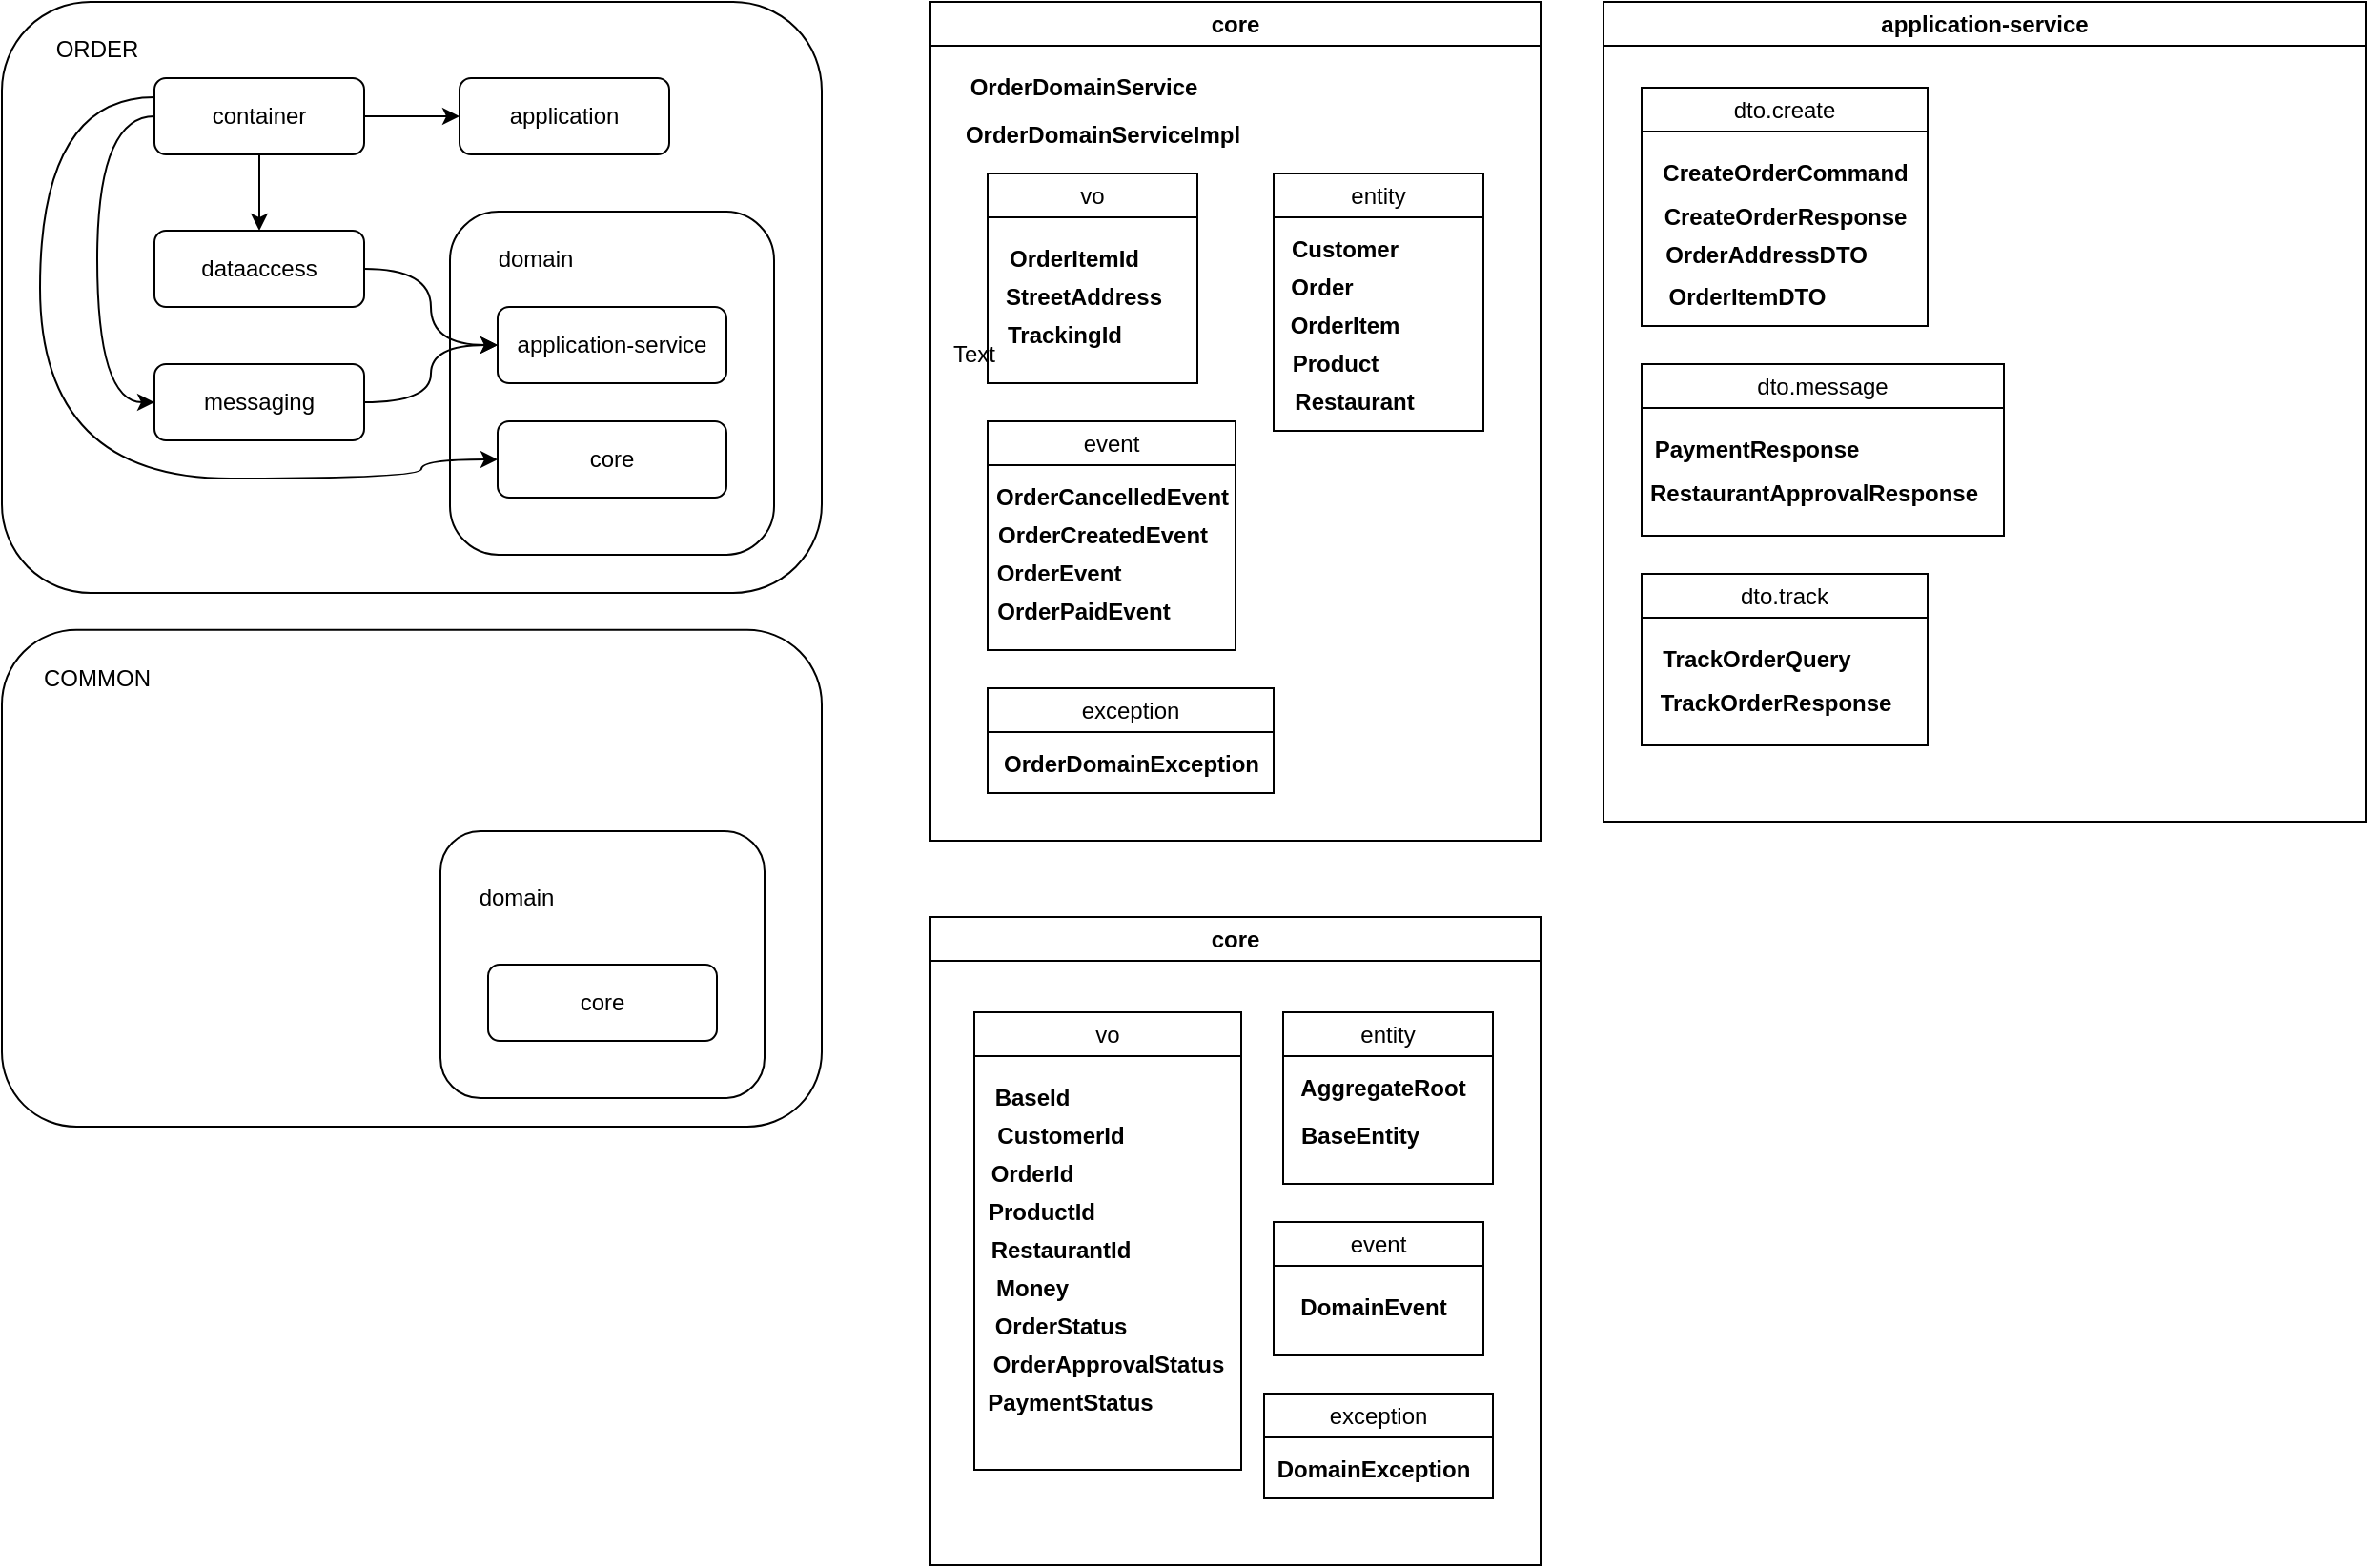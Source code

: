 <mxfile version="24.7.12">
  <diagram name="Page-1" id="0AuIlFrA3qtSqBh9HYX_">
    <mxGraphModel dx="1348" dy="1061" grid="1" gridSize="10" guides="1" tooltips="1" connect="1" arrows="1" fold="1" page="1" pageScale="1" pageWidth="2336" pageHeight="1654" math="0" shadow="0">
      <root>
        <mxCell id="0" />
        <mxCell id="1" parent="0" />
        <mxCell id="QpL09bA1ULidEtYgjBEw-20" value="application-service" style="swimlane;whiteSpace=wrap;html=1;" parent="1" vertex="1">
          <mxGeometry x="880" y="30" width="400" height="430" as="geometry" />
        </mxCell>
        <mxCell id="maBzQQCe5AGdPu_VzCv--66" value="&lt;span style=&quot;font-weight: normal;&quot;&gt;dto.create&lt;/span&gt;" style="swimlane;whiteSpace=wrap;html=1;align=center;" vertex="1" parent="QpL09bA1ULidEtYgjBEw-20">
          <mxGeometry x="20" y="45" width="150" height="125" as="geometry" />
        </mxCell>
        <mxCell id="maBzQQCe5AGdPu_VzCv--67" value="CreateOrderCommand" style="text;html=1;align=center;verticalAlign=middle;resizable=0;points=[];autosize=1;strokeColor=none;fillColor=none;fontStyle=1" vertex="1" parent="maBzQQCe5AGdPu_VzCv--66">
          <mxGeometry y="30" width="150" height="30" as="geometry" />
        </mxCell>
        <mxCell id="maBzQQCe5AGdPu_VzCv--68" value="OrderAddressDTO" style="text;html=1;align=center;verticalAlign=middle;resizable=0;points=[];autosize=1;strokeColor=none;fillColor=none;fontStyle=1" vertex="1" parent="maBzQQCe5AGdPu_VzCv--66">
          <mxGeometry x="5" y="73" width="120" height="30" as="geometry" />
        </mxCell>
        <mxCell id="maBzQQCe5AGdPu_VzCv--69" value="CreateOrderResponse" style="text;html=1;align=center;verticalAlign=middle;resizable=0;points=[];autosize=1;strokeColor=none;fillColor=none;fontStyle=1" vertex="1" parent="maBzQQCe5AGdPu_VzCv--66">
          <mxGeometry x="5" y="52.5" width="140" height="30" as="geometry" />
        </mxCell>
        <mxCell id="maBzQQCe5AGdPu_VzCv--70" value="OrderItemDTO" style="text;html=1;align=center;verticalAlign=middle;resizable=0;points=[];autosize=1;strokeColor=none;fillColor=none;fontStyle=1" vertex="1" parent="maBzQQCe5AGdPu_VzCv--66">
          <mxGeometry x="5" y="95" width="100" height="30" as="geometry" />
        </mxCell>
        <mxCell id="maBzQQCe5AGdPu_VzCv--73" value="&lt;span style=&quot;font-weight: normal;&quot;&gt;dto.message&lt;/span&gt;" style="swimlane;whiteSpace=wrap;html=1;align=center;" vertex="1" parent="QpL09bA1ULidEtYgjBEw-20">
          <mxGeometry x="20" y="190" width="190" height="90" as="geometry" />
        </mxCell>
        <mxCell id="maBzQQCe5AGdPu_VzCv--74" value="PaymentResponse" style="text;html=1;align=center;verticalAlign=middle;resizable=0;points=[];autosize=1;strokeColor=none;fillColor=none;fontStyle=1" vertex="1" parent="maBzQQCe5AGdPu_VzCv--73">
          <mxGeometry y="30" width="120" height="30" as="geometry" />
        </mxCell>
        <mxCell id="maBzQQCe5AGdPu_VzCv--76" value="RestaurantApprovalResponse" style="text;html=1;align=center;verticalAlign=middle;resizable=0;points=[];autosize=1;strokeColor=none;fillColor=none;fontStyle=1" vertex="1" parent="maBzQQCe5AGdPu_VzCv--73">
          <mxGeometry y="52.5" width="180" height="30" as="geometry" />
        </mxCell>
        <mxCell id="maBzQQCe5AGdPu_VzCv--78" value="&lt;span style=&quot;font-weight: normal;&quot;&gt;dto.track&lt;/span&gt;" style="swimlane;whiteSpace=wrap;html=1;align=center;" vertex="1" parent="QpL09bA1ULidEtYgjBEw-20">
          <mxGeometry x="20" y="300" width="150" height="90" as="geometry" />
        </mxCell>
        <mxCell id="maBzQQCe5AGdPu_VzCv--79" value="TrackOrderQuery" style="text;html=1;align=center;verticalAlign=middle;resizable=0;points=[];autosize=1;strokeColor=none;fillColor=none;fontStyle=1" vertex="1" parent="maBzQQCe5AGdPu_VzCv--78">
          <mxGeometry y="30" width="120" height="30" as="geometry" />
        </mxCell>
        <mxCell id="maBzQQCe5AGdPu_VzCv--80" value="TrackOrderResponse" style="text;html=1;align=center;verticalAlign=middle;resizable=0;points=[];autosize=1;strokeColor=none;fillColor=none;fontStyle=1" vertex="1" parent="maBzQQCe5AGdPu_VzCv--78">
          <mxGeometry y="52.5" width="140" height="30" as="geometry" />
        </mxCell>
        <mxCell id="QpL09bA1ULidEtYgjBEw-41" value="" style="rounded=1;whiteSpace=wrap;html=1;" parent="1" vertex="1">
          <mxGeometry x="40" y="30" width="430" height="310" as="geometry" />
        </mxCell>
        <mxCell id="QpL09bA1ULidEtYgjBEw-12" style="edgeStyle=orthogonalEdgeStyle;rounded=0;orthogonalLoop=1;jettySize=auto;html=1;exitX=1;exitY=0.5;exitDx=0;exitDy=0;" parent="1" source="QpL09bA1ULidEtYgjBEw-1" target="QpL09bA1ULidEtYgjBEw-3" edge="1">
          <mxGeometry relative="1" as="geometry" />
        </mxCell>
        <mxCell id="QpL09bA1ULidEtYgjBEw-13" value="" style="edgeStyle=orthogonalEdgeStyle;rounded=0;orthogonalLoop=1;jettySize=auto;html=1;" parent="1" source="QpL09bA1ULidEtYgjBEw-1" target="QpL09bA1ULidEtYgjBEw-4" edge="1">
          <mxGeometry relative="1" as="geometry" />
        </mxCell>
        <mxCell id="QpL09bA1ULidEtYgjBEw-14" style="edgeStyle=orthogonalEdgeStyle;rounded=0;orthogonalLoop=1;jettySize=auto;html=1;exitX=0;exitY=0.5;exitDx=0;exitDy=0;curved=1;entryX=0;entryY=0.5;entryDx=0;entryDy=0;" parent="1" source="QpL09bA1ULidEtYgjBEw-1" target="QpL09bA1ULidEtYgjBEw-5" edge="1">
          <mxGeometry relative="1" as="geometry">
            <Array as="points">
              <mxPoint x="90" y="90" />
              <mxPoint x="90" y="240" />
            </Array>
          </mxGeometry>
        </mxCell>
        <mxCell id="QpL09bA1ULidEtYgjBEw-1" value="container" style="rounded=1;whiteSpace=wrap;html=1;" parent="1" vertex="1">
          <mxGeometry x="120" y="70" width="110" height="40" as="geometry" />
        </mxCell>
        <mxCell id="QpL09bA1ULidEtYgjBEw-3" value="application" style="rounded=1;whiteSpace=wrap;html=1;" parent="1" vertex="1">
          <mxGeometry x="280" y="70" width="110" height="40" as="geometry" />
        </mxCell>
        <mxCell id="QpL09bA1ULidEtYgjBEw-4" value="dataaccess" style="rounded=1;whiteSpace=wrap;html=1;" parent="1" vertex="1">
          <mxGeometry x="120" y="150" width="110" height="40" as="geometry" />
        </mxCell>
        <mxCell id="QpL09bA1ULidEtYgjBEw-5" value="messaging" style="rounded=1;whiteSpace=wrap;html=1;" parent="1" vertex="1">
          <mxGeometry x="120" y="220" width="110" height="40" as="geometry" />
        </mxCell>
        <mxCell id="QpL09bA1ULidEtYgjBEw-43" value="ORDER" style="text;html=1;align=center;verticalAlign=middle;whiteSpace=wrap;rounded=0;" parent="1" vertex="1">
          <mxGeometry x="60" y="40" width="60" height="30" as="geometry" />
        </mxCell>
        <mxCell id="QpL09bA1ULidEtYgjBEw-44" value="" style="rounded=1;whiteSpace=wrap;html=1;" parent="1" vertex="1">
          <mxGeometry x="40" y="359.41" width="430" height="260.59" as="geometry" />
        </mxCell>
        <mxCell id="QpL09bA1ULidEtYgjBEw-45" value="COMMON" style="text;html=1;align=center;verticalAlign=middle;whiteSpace=wrap;rounded=0;" parent="1" vertex="1">
          <mxGeometry x="60" y="370" width="60" height="30" as="geometry" />
        </mxCell>
        <mxCell id="maBzQQCe5AGdPu_VzCv--32" value="" style="rounded=1;whiteSpace=wrap;html=1;" vertex="1" parent="1">
          <mxGeometry x="275" y="140" width="170" height="180" as="geometry" />
        </mxCell>
        <mxCell id="QpL09bA1ULidEtYgjBEw-24" value="core" style="swimlane;whiteSpace=wrap;html=1;" parent="1" vertex="1">
          <mxGeometry x="527" y="30" width="320" height="440" as="geometry" />
        </mxCell>
        <mxCell id="maBzQQCe5AGdPu_VzCv--7" value="&lt;span style=&quot;font-weight: normal;&quot;&gt;vo&lt;/span&gt;" style="swimlane;whiteSpace=wrap;html=1;align=center;" vertex="1" parent="QpL09bA1ULidEtYgjBEw-24">
          <mxGeometry x="30" y="90" width="110" height="110" as="geometry" />
        </mxCell>
        <mxCell id="maBzQQCe5AGdPu_VzCv--8" value="OrderItemId" style="text;html=1;align=center;verticalAlign=middle;resizable=0;points=[];autosize=1;strokeColor=none;fillColor=none;fontStyle=1" vertex="1" parent="maBzQQCe5AGdPu_VzCv--7">
          <mxGeometry y="30" width="90" height="30" as="geometry" />
        </mxCell>
        <mxCell id="maBzQQCe5AGdPu_VzCv--10" value="TrackingId" style="text;html=1;align=center;verticalAlign=middle;resizable=0;points=[];autosize=1;strokeColor=none;fillColor=none;fontStyle=1" vertex="1" parent="maBzQQCe5AGdPu_VzCv--7">
          <mxGeometry y="70" width="80" height="30" as="geometry" />
        </mxCell>
        <mxCell id="maBzQQCe5AGdPu_VzCv--11" value="StreetAddress" style="text;html=1;align=center;verticalAlign=middle;resizable=0;points=[];autosize=1;strokeColor=none;fillColor=none;fontStyle=1" vertex="1" parent="maBzQQCe5AGdPu_VzCv--7">
          <mxGeometry y="50" width="100" height="30" as="geometry" />
        </mxCell>
        <mxCell id="maBzQQCe5AGdPu_VzCv--14" value="&lt;span style=&quot;font-weight: normal;&quot;&gt;event&lt;/span&gt;" style="swimlane;whiteSpace=wrap;html=1;align=center;" vertex="1" parent="QpL09bA1ULidEtYgjBEw-24">
          <mxGeometry x="30" y="220" width="130" height="120" as="geometry" />
        </mxCell>
        <mxCell id="maBzQQCe5AGdPu_VzCv--15" value="OrderCancelledEvent" style="text;html=1;align=center;verticalAlign=middle;resizable=0;points=[];autosize=1;strokeColor=none;fillColor=none;fontStyle=1" vertex="1" parent="maBzQQCe5AGdPu_VzCv--14">
          <mxGeometry x="-5" y="25" width="140" height="30" as="geometry" />
        </mxCell>
        <mxCell id="maBzQQCe5AGdPu_VzCv--16" value="OrderEvent" style="text;html=1;align=center;verticalAlign=middle;resizable=0;points=[];autosize=1;strokeColor=none;fillColor=none;fontStyle=1" vertex="1" parent="maBzQQCe5AGdPu_VzCv--14">
          <mxGeometry x="-3" y="65" width="80" height="30" as="geometry" />
        </mxCell>
        <mxCell id="maBzQQCe5AGdPu_VzCv--17" value="OrderCreatedEvent" style="text;html=1;align=center;verticalAlign=middle;resizable=0;points=[];autosize=1;strokeColor=none;fillColor=none;fontStyle=1" vertex="1" parent="maBzQQCe5AGdPu_VzCv--14">
          <mxGeometry x="-5" y="45" width="130" height="30" as="geometry" />
        </mxCell>
        <mxCell id="maBzQQCe5AGdPu_VzCv--18" value="OrderPaidEvent" style="text;html=1;align=center;verticalAlign=middle;resizable=0;points=[];autosize=1;strokeColor=none;fillColor=none;fontStyle=1" vertex="1" parent="maBzQQCe5AGdPu_VzCv--14">
          <mxGeometry x="-5" y="85" width="110" height="30" as="geometry" />
        </mxCell>
        <mxCell id="maBzQQCe5AGdPu_VzCv--26" value="&lt;span style=&quot;font-weight: normal;&quot;&gt;exception&lt;/span&gt;" style="swimlane;whiteSpace=wrap;html=1;align=center;" vertex="1" parent="QpL09bA1ULidEtYgjBEw-24">
          <mxGeometry x="30" y="360" width="150" height="55" as="geometry" />
        </mxCell>
        <mxCell id="maBzQQCe5AGdPu_VzCv--27" value="OrderDomainException" style="text;html=1;align=center;verticalAlign=middle;resizable=0;points=[];autosize=1;strokeColor=none;fillColor=none;fontStyle=1" vertex="1" parent="maBzQQCe5AGdPu_VzCv--26">
          <mxGeometry y="25" width="150" height="30" as="geometry" />
        </mxCell>
        <mxCell id="maBzQQCe5AGdPu_VzCv--20" value="&lt;span style=&quot;font-weight: normal;&quot;&gt;entity&lt;/span&gt;" style="swimlane;whiteSpace=wrap;html=1;align=center;" vertex="1" parent="QpL09bA1ULidEtYgjBEw-24">
          <mxGeometry x="180" y="90" width="110" height="135" as="geometry" />
        </mxCell>
        <mxCell id="maBzQQCe5AGdPu_VzCv--21" value="Customer" style="text;html=1;align=center;verticalAlign=middle;resizable=0;points=[];autosize=1;strokeColor=none;fillColor=none;fontStyle=1" vertex="1" parent="maBzQQCe5AGdPu_VzCv--20">
          <mxGeometry x="-3" y="25" width="80" height="30" as="geometry" />
        </mxCell>
        <mxCell id="maBzQQCe5AGdPu_VzCv--22" value="OrderItem" style="text;html=1;align=center;verticalAlign=middle;resizable=0;points=[];autosize=1;strokeColor=none;fillColor=none;fontStyle=1" vertex="1" parent="maBzQQCe5AGdPu_VzCv--20">
          <mxGeometry x="-3" y="65" width="80" height="30" as="geometry" />
        </mxCell>
        <mxCell id="maBzQQCe5AGdPu_VzCv--23" value="Order" style="text;html=1;align=center;verticalAlign=middle;resizable=0;points=[];autosize=1;strokeColor=none;fillColor=none;fontStyle=1" vertex="1" parent="maBzQQCe5AGdPu_VzCv--20">
          <mxGeometry y="45" width="50" height="30" as="geometry" />
        </mxCell>
        <mxCell id="maBzQQCe5AGdPu_VzCv--24" value="Product" style="text;html=1;align=center;verticalAlign=middle;resizable=0;points=[];autosize=1;strokeColor=none;fillColor=none;fontStyle=1" vertex="1" parent="maBzQQCe5AGdPu_VzCv--20">
          <mxGeometry x="2" y="85" width="60" height="30" as="geometry" />
        </mxCell>
        <mxCell id="maBzQQCe5AGdPu_VzCv--25" value="Restaurant" style="text;html=1;align=center;verticalAlign=middle;resizable=0;points=[];autosize=1;strokeColor=none;fillColor=none;fontStyle=1" vertex="1" parent="maBzQQCe5AGdPu_VzCv--20">
          <mxGeometry x="2" y="105" width="80" height="30" as="geometry" />
        </mxCell>
        <mxCell id="maBzQQCe5AGdPu_VzCv--30" value="OrderDomainService" style="text;html=1;align=center;verticalAlign=middle;resizable=0;points=[];autosize=1;strokeColor=none;fillColor=none;fontStyle=1" vertex="1" parent="QpL09bA1ULidEtYgjBEw-24">
          <mxGeometry x="10" y="30" width="140" height="30" as="geometry" />
        </mxCell>
        <mxCell id="maBzQQCe5AGdPu_VzCv--31" value="OrderDomainServiceImpl" style="text;html=1;align=center;verticalAlign=middle;resizable=0;points=[];autosize=1;strokeColor=none;fillColor=none;fontStyle=1" vertex="1" parent="QpL09bA1ULidEtYgjBEw-24">
          <mxGeometry x="10" y="55" width="160" height="30" as="geometry" />
        </mxCell>
        <mxCell id="maBzQQCe5AGdPu_VzCv--33" value="Text" style="text;html=1;align=center;verticalAlign=middle;whiteSpace=wrap;rounded=0;" vertex="1" parent="1">
          <mxGeometry x="520" y="200" width="60" height="30" as="geometry" />
        </mxCell>
        <mxCell id="QpL09bA1ULidEtYgjBEw-7" value="core" style="rounded=1;whiteSpace=wrap;html=1;" parent="1" vertex="1">
          <mxGeometry x="300" y="250" width="120" height="40" as="geometry" />
        </mxCell>
        <mxCell id="QpL09bA1ULidEtYgjBEw-8" value="application-service" style="rounded=1;whiteSpace=wrap;html=1;" parent="1" vertex="1">
          <mxGeometry x="300" y="190" width="120" height="40" as="geometry" />
        </mxCell>
        <mxCell id="maBzQQCe5AGdPu_VzCv--34" value="domain" style="text;html=1;align=center;verticalAlign=middle;whiteSpace=wrap;rounded=0;" vertex="1" parent="1">
          <mxGeometry x="290" y="150" width="60" height="30" as="geometry" />
        </mxCell>
        <mxCell id="QpL09bA1ULidEtYgjBEw-18" style="edgeStyle=orthogonalEdgeStyle;rounded=0;orthogonalLoop=1;jettySize=auto;html=1;exitX=0;exitY=0.5;exitDx=0;exitDy=0;curved=1;" parent="1" edge="1">
          <mxGeometry relative="1" as="geometry">
            <mxPoint x="120" y="80" as="sourcePoint" />
            <mxPoint x="300" y="270" as="targetPoint" />
            <Array as="points">
              <mxPoint x="60" y="80" />
              <mxPoint x="60" y="280" />
              <mxPoint x="260" y="280" />
              <mxPoint x="260" y="270" />
            </Array>
          </mxGeometry>
        </mxCell>
        <mxCell id="QpL09bA1ULidEtYgjBEw-17" style="edgeStyle=orthogonalEdgeStyle;rounded=0;orthogonalLoop=1;jettySize=auto;html=1;exitX=1;exitY=0.5;exitDx=0;exitDy=0;curved=1;entryX=0;entryY=0.5;entryDx=0;entryDy=0;" parent="1" source="QpL09bA1ULidEtYgjBEw-5" target="QpL09bA1ULidEtYgjBEw-8" edge="1">
          <mxGeometry relative="1" as="geometry" />
        </mxCell>
        <mxCell id="QpL09bA1ULidEtYgjBEw-16" style="edgeStyle=orthogonalEdgeStyle;rounded=0;orthogonalLoop=1;jettySize=auto;html=1;exitX=1;exitY=0.5;exitDx=0;exitDy=0;entryX=0;entryY=0.5;entryDx=0;entryDy=0;curved=1;" parent="1" source="QpL09bA1ULidEtYgjBEw-4" target="QpL09bA1ULidEtYgjBEw-8" edge="1">
          <mxGeometry relative="1" as="geometry" />
        </mxCell>
        <mxCell id="maBzQQCe5AGdPu_VzCv--39" value="" style="group" vertex="1" connectable="0" parent="1">
          <mxGeometry x="270" y="465" width="170" height="140" as="geometry" />
        </mxCell>
        <mxCell id="maBzQQCe5AGdPu_VzCv--36" value="" style="rounded=1;whiteSpace=wrap;html=1;" vertex="1" parent="maBzQQCe5AGdPu_VzCv--39">
          <mxGeometry width="170" height="140" as="geometry" />
        </mxCell>
        <mxCell id="maBzQQCe5AGdPu_VzCv--37" value="domain" style="text;html=1;align=center;verticalAlign=middle;whiteSpace=wrap;rounded=0;" vertex="1" parent="maBzQQCe5AGdPu_VzCv--39">
          <mxGeometry x="10" y="20" width="60" height="30" as="geometry" />
        </mxCell>
        <mxCell id="maBzQQCe5AGdPu_VzCv--38" value="core" style="rounded=1;whiteSpace=wrap;html=1;" vertex="1" parent="maBzQQCe5AGdPu_VzCv--39">
          <mxGeometry x="25" y="70" width="120" height="40" as="geometry" />
        </mxCell>
        <mxCell id="maBzQQCe5AGdPu_VzCv--40" value="core" style="swimlane;whiteSpace=wrap;html=1;" vertex="1" parent="1">
          <mxGeometry x="527" y="510" width="320" height="340" as="geometry" />
        </mxCell>
        <mxCell id="maBzQQCe5AGdPu_VzCv--41" value="&lt;span style=&quot;font-weight: normal;&quot;&gt;vo&lt;/span&gt;" style="swimlane;whiteSpace=wrap;html=1;align=center;" vertex="1" parent="maBzQQCe5AGdPu_VzCv--40">
          <mxGeometry x="23" y="50" width="140" height="240" as="geometry" />
        </mxCell>
        <mxCell id="maBzQQCe5AGdPu_VzCv--42" value="BaseId" style="text;html=1;align=center;verticalAlign=middle;resizable=0;points=[];autosize=1;strokeColor=none;fillColor=none;fontStyle=1" vertex="1" parent="maBzQQCe5AGdPu_VzCv--41">
          <mxGeometry y="30" width="60" height="30" as="geometry" />
        </mxCell>
        <mxCell id="maBzQQCe5AGdPu_VzCv--43" value="Money" style="text;html=1;align=center;verticalAlign=middle;resizable=0;points=[];autosize=1;strokeColor=none;fillColor=none;fontStyle=1" vertex="1" parent="maBzQQCe5AGdPu_VzCv--41">
          <mxGeometry y="130" width="60" height="30" as="geometry" />
        </mxCell>
        <mxCell id="maBzQQCe5AGdPu_VzCv--44" value="CustomerId" style="text;html=1;align=center;verticalAlign=middle;resizable=0;points=[];autosize=1;strokeColor=none;fillColor=none;fontStyle=1" vertex="1" parent="maBzQQCe5AGdPu_VzCv--41">
          <mxGeometry y="50" width="90" height="30" as="geometry" />
        </mxCell>
        <mxCell id="maBzQQCe5AGdPu_VzCv--60" value="OrderApprovalStatus" style="text;html=1;align=center;verticalAlign=middle;resizable=0;points=[];autosize=1;strokeColor=none;fillColor=none;fontStyle=1" vertex="1" parent="maBzQQCe5AGdPu_VzCv--41">
          <mxGeometry y="170" width="140" height="30" as="geometry" />
        </mxCell>
        <mxCell id="maBzQQCe5AGdPu_VzCv--61" value="OrderId" style="text;html=1;align=center;verticalAlign=middle;resizable=0;points=[];autosize=1;strokeColor=none;fillColor=none;fontStyle=1" vertex="1" parent="maBzQQCe5AGdPu_VzCv--41">
          <mxGeometry y="70" width="60" height="30" as="geometry" />
        </mxCell>
        <mxCell id="maBzQQCe5AGdPu_VzCv--62" value="OrderStatus" style="text;html=1;align=center;verticalAlign=middle;resizable=0;points=[];autosize=1;strokeColor=none;fillColor=none;fontStyle=1" vertex="1" parent="maBzQQCe5AGdPu_VzCv--41">
          <mxGeometry y="150" width="90" height="30" as="geometry" />
        </mxCell>
        <mxCell id="maBzQQCe5AGdPu_VzCv--63" value="PaymentStatus" style="text;html=1;align=center;verticalAlign=middle;resizable=0;points=[];autosize=1;strokeColor=none;fillColor=none;fontStyle=1" vertex="1" parent="maBzQQCe5AGdPu_VzCv--41">
          <mxGeometry y="190" width="100" height="30" as="geometry" />
        </mxCell>
        <mxCell id="maBzQQCe5AGdPu_VzCv--64" value="ProductId" style="text;html=1;align=center;verticalAlign=middle;resizable=0;points=[];autosize=1;strokeColor=none;fillColor=none;fontStyle=1" vertex="1" parent="maBzQQCe5AGdPu_VzCv--41">
          <mxGeometry y="90" width="70" height="30" as="geometry" />
        </mxCell>
        <mxCell id="maBzQQCe5AGdPu_VzCv--65" value="RestaurantId" style="text;html=1;align=center;verticalAlign=middle;resizable=0;points=[];autosize=1;strokeColor=none;fillColor=none;fontStyle=1" vertex="1" parent="maBzQQCe5AGdPu_VzCv--41">
          <mxGeometry y="110" width="90" height="30" as="geometry" />
        </mxCell>
        <mxCell id="maBzQQCe5AGdPu_VzCv--45" value="&lt;span style=&quot;font-weight: normal;&quot;&gt;event&lt;/span&gt;" style="swimlane;whiteSpace=wrap;html=1;align=center;" vertex="1" parent="maBzQQCe5AGdPu_VzCv--40">
          <mxGeometry x="180" y="160" width="110" height="70" as="geometry" />
        </mxCell>
        <mxCell id="maBzQQCe5AGdPu_VzCv--47" value="DomainEvent" style="text;html=1;align=center;verticalAlign=middle;resizable=0;points=[];autosize=1;strokeColor=none;fillColor=none;fontStyle=1" vertex="1" parent="maBzQQCe5AGdPu_VzCv--45">
          <mxGeometry x="2" y="30" width="100" height="30" as="geometry" />
        </mxCell>
        <mxCell id="maBzQQCe5AGdPu_VzCv--50" value="&lt;span style=&quot;font-weight: normal;&quot;&gt;exception&lt;/span&gt;" style="swimlane;whiteSpace=wrap;html=1;align=center;" vertex="1" parent="maBzQQCe5AGdPu_VzCv--40">
          <mxGeometry x="175" y="250" width="120" height="55" as="geometry" />
        </mxCell>
        <mxCell id="maBzQQCe5AGdPu_VzCv--51" value="DomainException" style="text;html=1;align=center;verticalAlign=middle;resizable=0;points=[];autosize=1;strokeColor=none;fillColor=none;fontStyle=1" vertex="1" parent="maBzQQCe5AGdPu_VzCv--50">
          <mxGeometry x="-3" y="25" width="120" height="30" as="geometry" />
        </mxCell>
        <mxCell id="maBzQQCe5AGdPu_VzCv--52" value="&lt;span style=&quot;font-weight: normal;&quot;&gt;entity&lt;/span&gt;" style="swimlane;whiteSpace=wrap;html=1;align=center;" vertex="1" parent="maBzQQCe5AGdPu_VzCv--40">
          <mxGeometry x="185" y="50" width="110" height="90" as="geometry" />
        </mxCell>
        <mxCell id="maBzQQCe5AGdPu_VzCv--53" value="AggregateRoot" style="text;html=1;align=center;verticalAlign=middle;resizable=0;points=[];autosize=1;strokeColor=none;fillColor=none;fontStyle=1" vertex="1" parent="maBzQQCe5AGdPu_VzCv--52">
          <mxGeometry x="2" y="25" width="100" height="30" as="geometry" />
        </mxCell>
        <mxCell id="maBzQQCe5AGdPu_VzCv--55" value="BaseEntity" style="text;html=1;align=center;verticalAlign=middle;resizable=0;points=[];autosize=1;strokeColor=none;fillColor=none;fontStyle=1" vertex="1" parent="maBzQQCe5AGdPu_VzCv--52">
          <mxGeometry y="50" width="80" height="30" as="geometry" />
        </mxCell>
      </root>
    </mxGraphModel>
  </diagram>
</mxfile>
